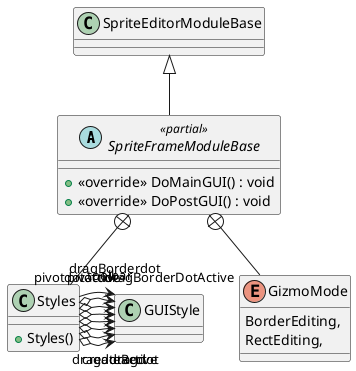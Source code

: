 @startuml
abstract class SpriteFrameModuleBase <<partial>> {
    + <<override>> DoMainGUI() : void
    + <<override>> DoPostGUI() : void
}
enum GizmoMode {
    BorderEditing,
    RectEditing,
}
class Styles {
    + Styles()
}
SpriteEditorModuleBase <|-- SpriteFrameModuleBase
SpriteFrameModuleBase +-- GizmoMode
SpriteFrameModuleBase +-- Styles
Styles o-> "dragdot" GUIStyle
Styles o-> "dragdotactive" GUIStyle
Styles o-> "createRect" GUIStyle
Styles o-> "pivotdotactive" GUIStyle
Styles o-> "pivotdot" GUIStyle
Styles o-> "dragBorderdot" GUIStyle
Styles o-> "dragBorderDotActive" GUIStyle
Styles --> "toolbar" GUIStyle
@enduml
